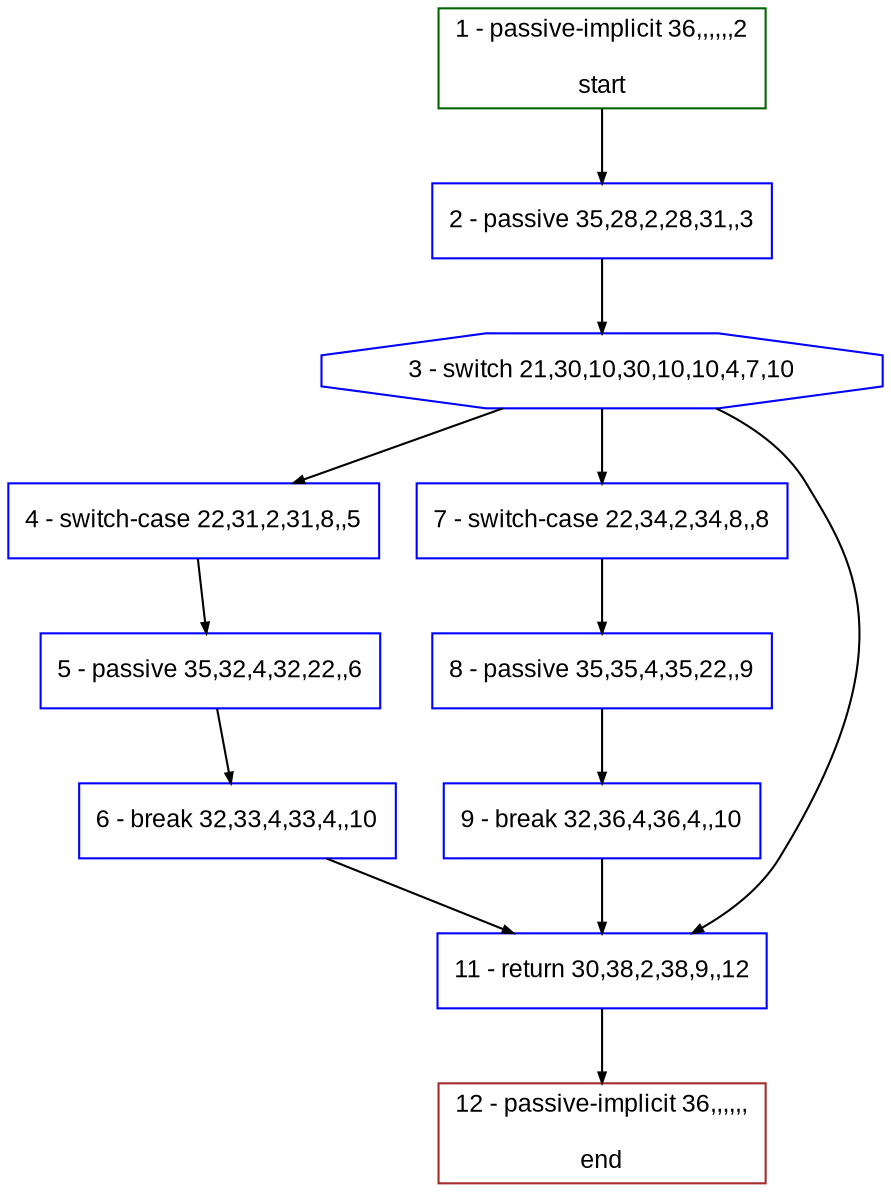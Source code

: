 digraph "" {
  graph [bgcolor="white", fillcolor="#FFFFCC", pack="true", packmode="clust", fontname="Arial", label="", fontsize="12", compound="true", style="rounded,filled"];
  node [node_initialized="no", fillcolor="white", fontname="Arial", label="", color="grey", fontsize="12", fixedsize="false", compound="true", shape="rectangle", style="filled"];
  edge [arrowtail="none", lhead="", fontcolor="black", fontname="Arial", label="", color="black", fontsize="12", arrowhead="normal", arrowsize="0.5", compound="true", ltail="", dir="forward"];
  __N1 [fillcolor="#ffffff", label="2 - passive 35,28,2,28,31,,3", color="#0000ff", shape="box", style="filled"];
  __N2 [fillcolor="#ffffff", label="1 - passive-implicit 36,,,,,,2\n\nstart", color="#006400", shape="box", style="filled"];
  __N3 [fillcolor="#ffffff", label="3 - switch 21,30,10,30,10,10,4,7,10", color="#0000ff", shape="octagon", style="filled"];
  __N4 [fillcolor="#ffffff", label="4 - switch-case 22,31,2,31,8,,5", color="#0000ff", shape="box", style="filled"];
  __N5 [fillcolor="#ffffff", label="7 - switch-case 22,34,2,34,8,,8", color="#0000ff", shape="box", style="filled"];
  __N6 [fillcolor="#ffffff", label="11 - return 30,38,2,38,9,,12", color="#0000ff", shape="box", style="filled"];
  __N7 [fillcolor="#ffffff", label="5 - passive 35,32,4,32,22,,6", color="#0000ff", shape="box", style="filled"];
  __N8 [fillcolor="#ffffff", label="6 - break 32,33,4,33,4,,10", color="#0000ff", shape="box", style="filled"];
  __N9 [fillcolor="#ffffff", label="8 - passive 35,35,4,35,22,,9", color="#0000ff", shape="box", style="filled"];
  __N10 [fillcolor="#ffffff", label="9 - break 32,36,4,36,4,,10", color="#0000ff", shape="box", style="filled"];
  __N11 [fillcolor="#ffffff", label="12 - passive-implicit 36,,,,,,\n\nend", color="#a52a2a", shape="box", style="filled"];
  __N2 -> __N1 [arrowtail="none", color="#000000", label="", arrowhead="normal", dir="forward"];
  __N1 -> __N3 [arrowtail="none", color="#000000", label="", arrowhead="normal", dir="forward"];
  __N3 -> __N4 [arrowtail="none", color="#000000", label="", arrowhead="normal", dir="forward"];
  __N3 -> __N5 [arrowtail="none", color="#000000", label="", arrowhead="normal", dir="forward"];
  __N3 -> __N6 [arrowtail="none", color="#000000", label="", arrowhead="normal", dir="forward"];
  __N4 -> __N7 [arrowtail="none", color="#000000", label="", arrowhead="normal", dir="forward"];
  __N7 -> __N8 [arrowtail="none", color="#000000", label="", arrowhead="normal", dir="forward"];
  __N8 -> __N6 [arrowtail="none", color="#000000", label="", arrowhead="normal", dir="forward"];
  __N5 -> __N9 [arrowtail="none", color="#000000", label="", arrowhead="normal", dir="forward"];
  __N9 -> __N10 [arrowtail="none", color="#000000", label="", arrowhead="normal", dir="forward"];
  __N10 -> __N6 [arrowtail="none", color="#000000", label="", arrowhead="normal", dir="forward"];
  __N6 -> __N11 [arrowtail="none", color="#000000", label="", arrowhead="normal", dir="forward"];
}
